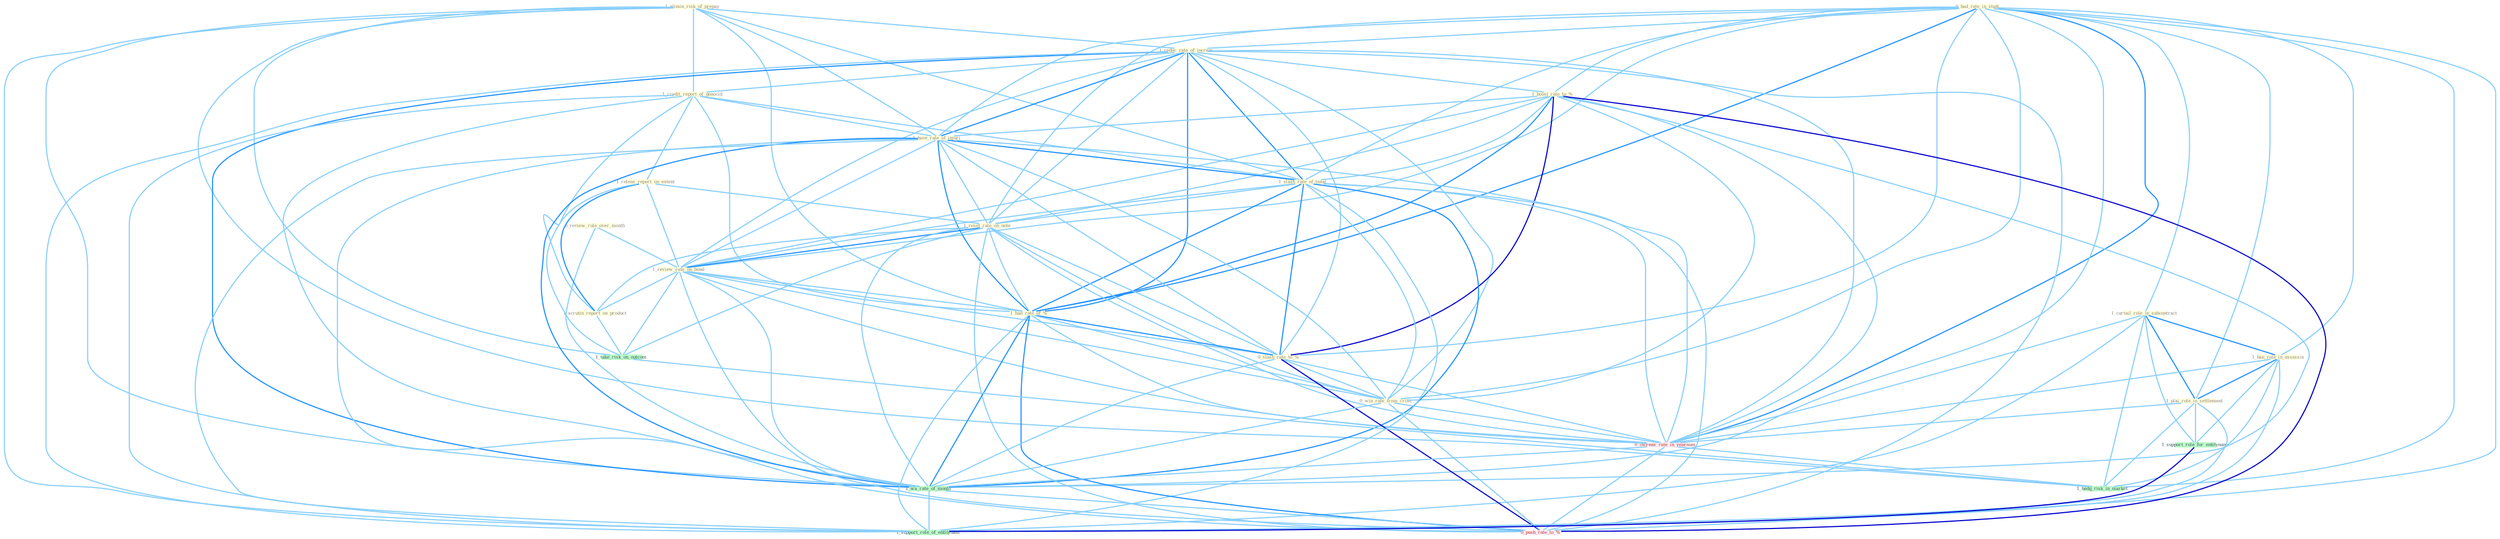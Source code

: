Graph G{ 
    node
    [shape=polygon,style=filled,width=.5,height=.06,color="#BDFCC9",fixedsize=true,fontsize=4,
    fontcolor="#2f4f4f"];
    {node
    [color="#ffffe0", fontcolor="#8b7d6b"] "1_elimin_risk_of_prepay " "0_had_rate_in_studi " "1_curtail_role_in_subcontract " "1_reduc_rate_of_increas " "1_credit_report_of_genocid " "1_boost_rate_to_% " "1_have_rate_of_injuri " "0_review_rule_over_month " "1_releas_report_on_extent " "1_slash_rate_of_taxat " "1_reset_rate_on_note " "1_ban_role_in_assassin " "1_review_rate_on_bond " "1_had_rate_of_% " "0_slash_rate_to_% " "1_scrutin_report_on_product " "0_win_rate_from_critic " "1_plai_role_in_settlement "}
{node [color="#fff0f5", fontcolor="#b22222"] "0_increas_rate_in_yearnum " "0_push_rate_to_% "}
edge [color="#B0E2FF"];

	"1_elimin_risk_of_prepay " -- "1_reduc_rate_of_increas " [w="1", color="#87cefa" ];
	"1_elimin_risk_of_prepay " -- "1_credit_report_of_genocid " [w="1", color="#87cefa" ];
	"1_elimin_risk_of_prepay " -- "1_have_rate_of_injuri " [w="1", color="#87cefa" ];
	"1_elimin_risk_of_prepay " -- "1_slash_rate_of_taxat " [w="1", color="#87cefa" ];
	"1_elimin_risk_of_prepay " -- "1_had_rate_of_% " [w="1", color="#87cefa" ];
	"1_elimin_risk_of_prepay " -- "1_wa_rate_of_month " [w="1", color="#87cefa" ];
	"1_elimin_risk_of_prepay " -- "1_take_risk_on_outcom " [w="1", color="#87cefa" ];
	"1_elimin_risk_of_prepay " -- "1_support_role_of_entitynam " [w="1", color="#87cefa" ];
	"1_elimin_risk_of_prepay " -- "1_hedg_risk_in_market " [w="1", color="#87cefa" ];
	"0_had_rate_in_studi " -- "1_curtail_role_in_subcontract " [w="1", color="#87cefa" ];
	"0_had_rate_in_studi " -- "1_reduc_rate_of_increas " [w="1", color="#87cefa" ];
	"0_had_rate_in_studi " -- "1_boost_rate_to_% " [w="1", color="#87cefa" ];
	"0_had_rate_in_studi " -- "1_have_rate_of_injuri " [w="1", color="#87cefa" ];
	"0_had_rate_in_studi " -- "1_slash_rate_of_taxat " [w="1", color="#87cefa" ];
	"0_had_rate_in_studi " -- "1_reset_rate_on_note " [w="1", color="#87cefa" ];
	"0_had_rate_in_studi " -- "1_ban_role_in_assassin " [w="1", color="#87cefa" ];
	"0_had_rate_in_studi " -- "1_review_rate_on_bond " [w="1", color="#87cefa" ];
	"0_had_rate_in_studi " -- "1_had_rate_of_% " [w="2", color="#1e90ff" , len=0.8];
	"0_had_rate_in_studi " -- "0_slash_rate_to_% " [w="1", color="#87cefa" ];
	"0_had_rate_in_studi " -- "0_win_rate_from_critic " [w="1", color="#87cefa" ];
	"0_had_rate_in_studi " -- "1_plai_role_in_settlement " [w="1", color="#87cefa" ];
	"0_had_rate_in_studi " -- "0_increas_rate_in_yearnum " [w="2", color="#1e90ff" , len=0.8];
	"0_had_rate_in_studi " -- "1_wa_rate_of_month " [w="1", color="#87cefa" ];
	"0_had_rate_in_studi " -- "0_push_rate_to_% " [w="1", color="#87cefa" ];
	"0_had_rate_in_studi " -- "1_hedg_risk_in_market " [w="1", color="#87cefa" ];
	"1_curtail_role_in_subcontract " -- "1_ban_role_in_assassin " [w="2", color="#1e90ff" , len=0.8];
	"1_curtail_role_in_subcontract " -- "1_plai_role_in_settlement " [w="2", color="#1e90ff" , len=0.8];
	"1_curtail_role_in_subcontract " -- "0_increas_rate_in_yearnum " [w="1", color="#87cefa" ];
	"1_curtail_role_in_subcontract " -- "1_support_role_for_entitynam " [w="1", color="#87cefa" ];
	"1_curtail_role_in_subcontract " -- "1_support_role_of_entitynam " [w="1", color="#87cefa" ];
	"1_curtail_role_in_subcontract " -- "1_hedg_risk_in_market " [w="1", color="#87cefa" ];
	"1_reduc_rate_of_increas " -- "1_credit_report_of_genocid " [w="1", color="#87cefa" ];
	"1_reduc_rate_of_increas " -- "1_boost_rate_to_% " [w="1", color="#87cefa" ];
	"1_reduc_rate_of_increas " -- "1_have_rate_of_injuri " [w="2", color="#1e90ff" , len=0.8];
	"1_reduc_rate_of_increas " -- "1_slash_rate_of_taxat " [w="2", color="#1e90ff" , len=0.8];
	"1_reduc_rate_of_increas " -- "1_reset_rate_on_note " [w="1", color="#87cefa" ];
	"1_reduc_rate_of_increas " -- "1_review_rate_on_bond " [w="1", color="#87cefa" ];
	"1_reduc_rate_of_increas " -- "1_had_rate_of_% " [w="2", color="#1e90ff" , len=0.8];
	"1_reduc_rate_of_increas " -- "0_slash_rate_to_% " [w="1", color="#87cefa" ];
	"1_reduc_rate_of_increas " -- "0_win_rate_from_critic " [w="1", color="#87cefa" ];
	"1_reduc_rate_of_increas " -- "0_increas_rate_in_yearnum " [w="1", color="#87cefa" ];
	"1_reduc_rate_of_increas " -- "1_wa_rate_of_month " [w="2", color="#1e90ff" , len=0.8];
	"1_reduc_rate_of_increas " -- "0_push_rate_to_% " [w="1", color="#87cefa" ];
	"1_reduc_rate_of_increas " -- "1_support_role_of_entitynam " [w="1", color="#87cefa" ];
	"1_credit_report_of_genocid " -- "1_have_rate_of_injuri " [w="1", color="#87cefa" ];
	"1_credit_report_of_genocid " -- "1_releas_report_on_extent " [w="1", color="#87cefa" ];
	"1_credit_report_of_genocid " -- "1_slash_rate_of_taxat " [w="1", color="#87cefa" ];
	"1_credit_report_of_genocid " -- "1_had_rate_of_% " [w="1", color="#87cefa" ];
	"1_credit_report_of_genocid " -- "1_scrutin_report_on_product " [w="1", color="#87cefa" ];
	"1_credit_report_of_genocid " -- "1_wa_rate_of_month " [w="1", color="#87cefa" ];
	"1_credit_report_of_genocid " -- "1_support_role_of_entitynam " [w="1", color="#87cefa" ];
	"1_boost_rate_to_% " -- "1_have_rate_of_injuri " [w="1", color="#87cefa" ];
	"1_boost_rate_to_% " -- "1_slash_rate_of_taxat " [w="1", color="#87cefa" ];
	"1_boost_rate_to_% " -- "1_reset_rate_on_note " [w="1", color="#87cefa" ];
	"1_boost_rate_to_% " -- "1_review_rate_on_bond " [w="1", color="#87cefa" ];
	"1_boost_rate_to_% " -- "1_had_rate_of_% " [w="2", color="#1e90ff" , len=0.8];
	"1_boost_rate_to_% " -- "0_slash_rate_to_% " [w="3", color="#0000cd" , len=0.6];
	"1_boost_rate_to_% " -- "0_win_rate_from_critic " [w="1", color="#87cefa" ];
	"1_boost_rate_to_% " -- "0_increas_rate_in_yearnum " [w="1", color="#87cefa" ];
	"1_boost_rate_to_% " -- "1_wa_rate_of_month " [w="1", color="#87cefa" ];
	"1_boost_rate_to_% " -- "0_push_rate_to_% " [w="3", color="#0000cd" , len=0.6];
	"1_have_rate_of_injuri " -- "1_slash_rate_of_taxat " [w="2", color="#1e90ff" , len=0.8];
	"1_have_rate_of_injuri " -- "1_reset_rate_on_note " [w="1", color="#87cefa" ];
	"1_have_rate_of_injuri " -- "1_review_rate_on_bond " [w="1", color="#87cefa" ];
	"1_have_rate_of_injuri " -- "1_had_rate_of_% " [w="2", color="#1e90ff" , len=0.8];
	"1_have_rate_of_injuri " -- "0_slash_rate_to_% " [w="1", color="#87cefa" ];
	"1_have_rate_of_injuri " -- "0_win_rate_from_critic " [w="1", color="#87cefa" ];
	"1_have_rate_of_injuri " -- "0_increas_rate_in_yearnum " [w="1", color="#87cefa" ];
	"1_have_rate_of_injuri " -- "1_wa_rate_of_month " [w="2", color="#1e90ff" , len=0.8];
	"1_have_rate_of_injuri " -- "0_push_rate_to_% " [w="1", color="#87cefa" ];
	"1_have_rate_of_injuri " -- "1_support_role_of_entitynam " [w="1", color="#87cefa" ];
	"0_review_rule_over_month " -- "1_review_rate_on_bond " [w="1", color="#87cefa" ];
	"0_review_rule_over_month " -- "1_wa_rate_of_month " [w="1", color="#87cefa" ];
	"1_releas_report_on_extent " -- "1_reset_rate_on_note " [w="1", color="#87cefa" ];
	"1_releas_report_on_extent " -- "1_review_rate_on_bond " [w="1", color="#87cefa" ];
	"1_releas_report_on_extent " -- "1_scrutin_report_on_product " [w="2", color="#1e90ff" , len=0.8];
	"1_releas_report_on_extent " -- "1_take_risk_on_outcom " [w="1", color="#87cefa" ];
	"1_slash_rate_of_taxat " -- "1_reset_rate_on_note " [w="1", color="#87cefa" ];
	"1_slash_rate_of_taxat " -- "1_review_rate_on_bond " [w="1", color="#87cefa" ];
	"1_slash_rate_of_taxat " -- "1_had_rate_of_% " [w="2", color="#1e90ff" , len=0.8];
	"1_slash_rate_of_taxat " -- "0_slash_rate_to_% " [w="2", color="#1e90ff" , len=0.8];
	"1_slash_rate_of_taxat " -- "0_win_rate_from_critic " [w="1", color="#87cefa" ];
	"1_slash_rate_of_taxat " -- "0_increas_rate_in_yearnum " [w="1", color="#87cefa" ];
	"1_slash_rate_of_taxat " -- "1_wa_rate_of_month " [w="2", color="#1e90ff" , len=0.8];
	"1_slash_rate_of_taxat " -- "0_push_rate_to_% " [w="1", color="#87cefa" ];
	"1_slash_rate_of_taxat " -- "1_support_role_of_entitynam " [w="1", color="#87cefa" ];
	"1_reset_rate_on_note " -- "1_review_rate_on_bond " [w="2", color="#1e90ff" , len=0.8];
	"1_reset_rate_on_note " -- "1_had_rate_of_% " [w="1", color="#87cefa" ];
	"1_reset_rate_on_note " -- "0_slash_rate_to_% " [w="1", color="#87cefa" ];
	"1_reset_rate_on_note " -- "1_scrutin_report_on_product " [w="1", color="#87cefa" ];
	"1_reset_rate_on_note " -- "0_win_rate_from_critic " [w="1", color="#87cefa" ];
	"1_reset_rate_on_note " -- "0_increas_rate_in_yearnum " [w="1", color="#87cefa" ];
	"1_reset_rate_on_note " -- "1_wa_rate_of_month " [w="1", color="#87cefa" ];
	"1_reset_rate_on_note " -- "1_take_risk_on_outcom " [w="1", color="#87cefa" ];
	"1_reset_rate_on_note " -- "0_push_rate_to_% " [w="1", color="#87cefa" ];
	"1_ban_role_in_assassin " -- "1_plai_role_in_settlement " [w="2", color="#1e90ff" , len=0.8];
	"1_ban_role_in_assassin " -- "0_increas_rate_in_yearnum " [w="1", color="#87cefa" ];
	"1_ban_role_in_assassin " -- "1_support_role_for_entitynam " [w="1", color="#87cefa" ];
	"1_ban_role_in_assassin " -- "1_support_role_of_entitynam " [w="1", color="#87cefa" ];
	"1_ban_role_in_assassin " -- "1_hedg_risk_in_market " [w="1", color="#87cefa" ];
	"1_review_rate_on_bond " -- "1_had_rate_of_% " [w="1", color="#87cefa" ];
	"1_review_rate_on_bond " -- "0_slash_rate_to_% " [w="1", color="#87cefa" ];
	"1_review_rate_on_bond " -- "1_scrutin_report_on_product " [w="1", color="#87cefa" ];
	"1_review_rate_on_bond " -- "0_win_rate_from_critic " [w="1", color="#87cefa" ];
	"1_review_rate_on_bond " -- "0_increas_rate_in_yearnum " [w="1", color="#87cefa" ];
	"1_review_rate_on_bond " -- "1_wa_rate_of_month " [w="1", color="#87cefa" ];
	"1_review_rate_on_bond " -- "1_take_risk_on_outcom " [w="1", color="#87cefa" ];
	"1_review_rate_on_bond " -- "0_push_rate_to_% " [w="1", color="#87cefa" ];
	"1_had_rate_of_% " -- "0_slash_rate_to_% " [w="2", color="#1e90ff" , len=0.8];
	"1_had_rate_of_% " -- "0_win_rate_from_critic " [w="1", color="#87cefa" ];
	"1_had_rate_of_% " -- "0_increas_rate_in_yearnum " [w="1", color="#87cefa" ];
	"1_had_rate_of_% " -- "1_wa_rate_of_month " [w="2", color="#1e90ff" , len=0.8];
	"1_had_rate_of_% " -- "0_push_rate_to_% " [w="2", color="#1e90ff" , len=0.8];
	"1_had_rate_of_% " -- "1_support_role_of_entitynam " [w="1", color="#87cefa" ];
	"0_slash_rate_to_% " -- "0_win_rate_from_critic " [w="1", color="#87cefa" ];
	"0_slash_rate_to_% " -- "0_increas_rate_in_yearnum " [w="1", color="#87cefa" ];
	"0_slash_rate_to_% " -- "1_wa_rate_of_month " [w="1", color="#87cefa" ];
	"0_slash_rate_to_% " -- "0_push_rate_to_% " [w="3", color="#0000cd" , len=0.6];
	"1_scrutin_report_on_product " -- "1_take_risk_on_outcom " [w="1", color="#87cefa" ];
	"0_win_rate_from_critic " -- "0_increas_rate_in_yearnum " [w="1", color="#87cefa" ];
	"0_win_rate_from_critic " -- "1_wa_rate_of_month " [w="1", color="#87cefa" ];
	"0_win_rate_from_critic " -- "0_push_rate_to_% " [w="1", color="#87cefa" ];
	"1_plai_role_in_settlement " -- "0_increas_rate_in_yearnum " [w="1", color="#87cefa" ];
	"1_plai_role_in_settlement " -- "1_support_role_for_entitynam " [w="1", color="#87cefa" ];
	"1_plai_role_in_settlement " -- "1_support_role_of_entitynam " [w="1", color="#87cefa" ];
	"1_plai_role_in_settlement " -- "1_hedg_risk_in_market " [w="1", color="#87cefa" ];
	"0_increas_rate_in_yearnum " -- "1_wa_rate_of_month " [w="1", color="#87cefa" ];
	"0_increas_rate_in_yearnum " -- "0_push_rate_to_% " [w="1", color="#87cefa" ];
	"0_increas_rate_in_yearnum " -- "1_hedg_risk_in_market " [w="1", color="#87cefa" ];
	"1_wa_rate_of_month " -- "0_push_rate_to_% " [w="1", color="#87cefa" ];
	"1_wa_rate_of_month " -- "1_support_role_of_entitynam " [w="1", color="#87cefa" ];
	"1_support_role_for_entitynam " -- "1_support_role_of_entitynam " [w="3", color="#0000cd" , len=0.6];
	"1_take_risk_on_outcom " -- "1_hedg_risk_in_market " [w="1", color="#87cefa" ];
}